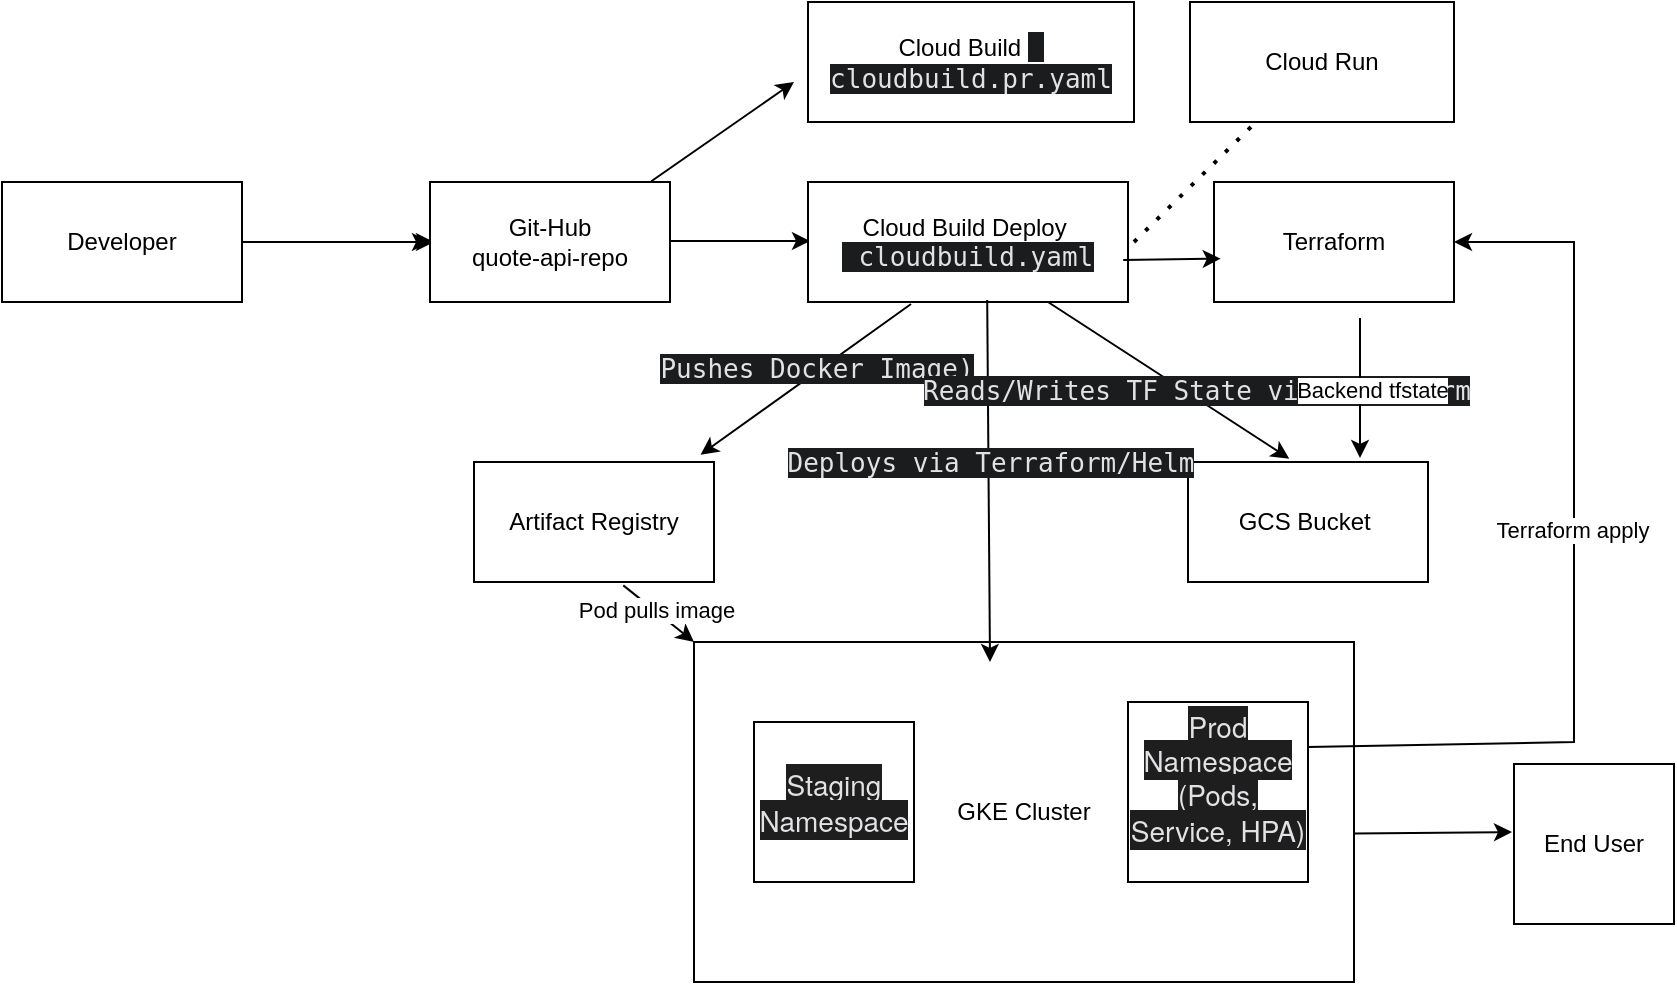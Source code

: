 <mxfile version="27.1.6">
  <diagram name="Page-1" id="L-kXCnLtIF-Kari1PjH5">
    <mxGraphModel dx="1245" dy="464" grid="1" gridSize="10" guides="1" tooltips="1" connect="1" arrows="0" fold="1" page="0" pageScale="1" pageWidth="850" pageHeight="1100" math="0" shadow="0">
      <root>
        <mxCell id="0" />
        <mxCell id="1" parent="0" />
        <mxCell id="RKrF92qqAt3XCPTzt_NF-28" value="" style="edgeStyle=orthogonalEdgeStyle;rounded=0;orthogonalLoop=1;jettySize=auto;html=1;" edge="1" parent="1" source="RKrF92qqAt3XCPTzt_NF-1" target="RKrF92qqAt3XCPTzt_NF-3">
          <mxGeometry relative="1" as="geometry" />
        </mxCell>
        <mxCell id="RKrF92qqAt3XCPTzt_NF-1" value="Developer" style="rounded=0;whiteSpace=wrap;html=1;" vertex="1" parent="1">
          <mxGeometry x="94" y="140" width="120" height="60" as="geometry" />
        </mxCell>
        <mxCell id="RKrF92qqAt3XCPTzt_NF-2" value="" style="endArrow=classic;html=1;rounded=0;" edge="1" parent="1">
          <mxGeometry width="50" height="50" relative="1" as="geometry">
            <mxPoint x="240" y="170" as="sourcePoint" />
            <mxPoint x="310" y="170" as="targetPoint" />
            <Array as="points">
              <mxPoint x="220" y="170" />
            </Array>
          </mxGeometry>
        </mxCell>
        <mxCell id="RKrF92qqAt3XCPTzt_NF-3" value="Git-Hub&lt;div&gt;quote-api-repo&lt;/div&gt;" style="rounded=0;whiteSpace=wrap;html=1;" vertex="1" parent="1">
          <mxGeometry x="308" y="140" width="120" height="60" as="geometry" />
        </mxCell>
        <mxCell id="RKrF92qqAt3XCPTzt_NF-4" value="" style="endArrow=classic;html=1;rounded=0;" edge="1" parent="1">
          <mxGeometry width="50" height="50" relative="1" as="geometry">
            <mxPoint x="428" y="169.5" as="sourcePoint" />
            <mxPoint x="498" y="169.5" as="targetPoint" />
          </mxGeometry>
        </mxCell>
        <mxCell id="RKrF92qqAt3XCPTzt_NF-5" value="Cloud Build Deploy&amp;nbsp;&lt;div&gt;&lt;span style=&quot;background-color: rgb(26, 28, 30); color: rgb(226, 226, 229); font-family: &amp;quot;DM Mono&amp;quot;, monospace; font-size: 13px; text-align: left;&quot;&gt;&amp;nbsp;&lt;/span&gt;&lt;span style=&quot;background-color: rgb(26, 28, 30); color: rgb(226, 226, 229); font-family: &amp;quot;DM Mono&amp;quot;, monospace; font-size: 13px; text-align: left;&quot;&gt;cloudbuild.yaml&lt;/span&gt;&lt;/div&gt;" style="rounded=0;whiteSpace=wrap;html=1;" vertex="1" parent="1">
          <mxGeometry x="497" y="140" width="160" height="60" as="geometry" />
        </mxCell>
        <mxCell id="RKrF92qqAt3XCPTzt_NF-6" value="Artifact Registry" style="rounded=0;whiteSpace=wrap;html=1;" vertex="1" parent="1">
          <mxGeometry x="330" y="280" width="120" height="60" as="geometry" />
        </mxCell>
        <mxCell id="RKrF92qqAt3XCPTzt_NF-7" value="GKE Cluster" style="rounded=0;whiteSpace=wrap;html=1;" vertex="1" parent="1">
          <mxGeometry x="440" y="370" width="330" height="170" as="geometry" />
        </mxCell>
        <mxCell id="RKrF92qqAt3XCPTzt_NF-8" value="GCS Bucket&amp;nbsp;" style="rounded=0;whiteSpace=wrap;html=1;" vertex="1" parent="1">
          <mxGeometry x="687" y="280" width="120" height="60" as="geometry" />
        </mxCell>
        <mxCell id="RKrF92qqAt3XCPTzt_NF-9" value="" style="endArrow=classic;html=1;rounded=0;entryX=0.944;entryY=-0.061;entryDx=0;entryDy=0;entryPerimeter=0;exitX=0.322;exitY=1.017;exitDx=0;exitDy=0;exitPerimeter=0;" edge="1" parent="1" source="RKrF92qqAt3XCPTzt_NF-5" target="RKrF92qqAt3XCPTzt_NF-6">
          <mxGeometry width="50" height="50" relative="1" as="geometry">
            <mxPoint x="490" y="250" as="sourcePoint" />
            <mxPoint x="540" y="200" as="targetPoint" />
          </mxGeometry>
        </mxCell>
        <mxCell id="RKrF92qqAt3XCPTzt_NF-25" value="&lt;span style=&quot;color: rgb(226, 226, 229); font-family: &amp;quot;DM Mono&amp;quot;, monospace; font-size: 13px; text-align: left; text-wrap-mode: wrap; background-color: rgb(26, 28, 30);&quot;&gt;Pushes Docker Image)&lt;/span&gt;" style="edgeLabel;html=1;align=center;verticalAlign=middle;resizable=0;points=[];" vertex="1" connectable="0" parent="RKrF92qqAt3XCPTzt_NF-9">
          <mxGeometry x="-0.12" y="-2" relative="1" as="geometry">
            <mxPoint as="offset" />
          </mxGeometry>
        </mxCell>
        <mxCell id="RKrF92qqAt3XCPTzt_NF-10" value="" style="endArrow=classic;html=1;rounded=0;exitX=0.56;exitY=0.983;exitDx=0;exitDy=0;exitPerimeter=0;" edge="1" parent="1" source="RKrF92qqAt3XCPTzt_NF-5">
          <mxGeometry width="50" height="50" relative="1" as="geometry">
            <mxPoint x="580" y="200" as="sourcePoint" />
            <mxPoint x="588" y="380" as="targetPoint" />
          </mxGeometry>
        </mxCell>
        <mxCell id="RKrF92qqAt3XCPTzt_NF-26" value="&lt;span style=&quot;color: rgb(226, 226, 229); font-family: &amp;quot;DM Mono&amp;quot;, monospace; font-size: 13px; text-align: left; text-wrap-mode: wrap; background-color: rgb(26, 28, 30);&quot;&gt;Deploys via Terraform/Helm&lt;/span&gt;" style="edgeLabel;html=1;align=center;verticalAlign=middle;resizable=0;points=[];" vertex="1" connectable="0" parent="RKrF92qqAt3XCPTzt_NF-10">
          <mxGeometry x="-0.106" y="1" relative="1" as="geometry">
            <mxPoint as="offset" />
          </mxGeometry>
        </mxCell>
        <mxCell id="RKrF92qqAt3XCPTzt_NF-12" value="" style="endArrow=classic;html=1;rounded=0;entryX=0.422;entryY=-0.028;entryDx=0;entryDy=0;entryPerimeter=0;exitX=0.75;exitY=1;exitDx=0;exitDy=0;" edge="1" parent="1" source="RKrF92qqAt3XCPTzt_NF-5" target="RKrF92qqAt3XCPTzt_NF-8">
          <mxGeometry width="50" height="50" relative="1" as="geometry">
            <mxPoint x="580" y="260" as="sourcePoint" />
            <mxPoint x="630" y="210" as="targetPoint" />
            <Array as="points" />
          </mxGeometry>
        </mxCell>
        <mxCell id="RKrF92qqAt3XCPTzt_NF-27" value="&lt;span style=&quot;color: rgb(226, 226, 229); font-family: &amp;quot;DM Mono&amp;quot;, monospace; font-size: 13px; text-align: left; text-wrap-mode: wrap; background-color: rgb(26, 28, 30);&quot;&gt;Reads/Writes TF State via Terraform&lt;/span&gt;" style="edgeLabel;html=1;align=center;verticalAlign=middle;resizable=0;points=[];" vertex="1" connectable="0" parent="RKrF92qqAt3XCPTzt_NF-12">
          <mxGeometry x="0.108" y="-1" relative="1" as="geometry">
            <mxPoint x="8" as="offset" />
          </mxGeometry>
        </mxCell>
        <mxCell id="RKrF92qqAt3XCPTzt_NF-29" value="&lt;span style=&quot;color: rgb(226, 226, 229); font-family: &amp;quot;Google Sans Text&amp;quot;, &amp;quot;Helvetica Neue&amp;quot;, sans-serif; font-size: 14px; text-align: left; background-color: rgb(30, 30, 30);&quot;&gt;Staging Namespace&lt;/span&gt;" style="whiteSpace=wrap;html=1;aspect=fixed;" vertex="1" parent="1">
          <mxGeometry x="470" y="410" width="80" height="80" as="geometry" />
        </mxCell>
        <mxCell id="RKrF92qqAt3XCPTzt_NF-30" value="&#xa;&lt;span style=&quot;color: rgb(226, 226, 229); font-family: &amp;quot;Google Sans Text&amp;quot;, &amp;quot;Helvetica Neue&amp;quot;, sans-serif; font-size: 14px; font-style: normal; font-variant-ligatures: normal; font-variant-caps: normal; font-weight: 400; letter-spacing: normal; orphans: 2; text-align: left; text-indent: 0px; text-transform: none; widows: 2; word-spacing: 0px; -webkit-text-stroke-width: 0px; white-space: normal; background-color: rgb(30, 30, 30); text-decoration-thickness: initial; text-decoration-style: initial; text-decoration-color: initial; display: inline !important; float: none;&quot;&gt;Prod Namespace (Pods, Service, HPA)&lt;/span&gt;&#xa;&#xa;" style="whiteSpace=wrap;html=1;aspect=fixed;" vertex="1" parent="1">
          <mxGeometry x="657" y="400" width="90" height="90" as="geometry" />
        </mxCell>
        <mxCell id="RKrF92qqAt3XCPTzt_NF-31" value="Cloud Build&amp;nbsp;&lt;span style=&quot;color: rgb(226, 226, 229); font-family: &amp;quot;DM Mono&amp;quot;, monospace; font-size: 13px; text-align: left; background-color: rgb(26, 28, 30);&quot;&gt;&amp;nbsp;&lt;/span&gt;&lt;div&gt;&lt;span style=&quot;color: rgb(226, 226, 229); font-family: &amp;quot;DM Mono&amp;quot;, monospace; font-size: 13px; text-align: left; background-color: rgb(26, 28, 30);&quot;&gt;cloudbuild.pr.yaml&lt;/span&gt;&lt;/div&gt;" style="rounded=0;whiteSpace=wrap;html=1;" vertex="1" parent="1">
          <mxGeometry x="497" y="50" width="163" height="60" as="geometry" />
        </mxCell>
        <mxCell id="RKrF92qqAt3XCPTzt_NF-32" value="" style="endArrow=classic;html=1;rounded=0;exitX=0.922;exitY=-0.006;exitDx=0;exitDy=0;exitPerimeter=0;" edge="1" parent="1" source="RKrF92qqAt3XCPTzt_NF-3">
          <mxGeometry width="50" height="50" relative="1" as="geometry">
            <mxPoint x="430" y="130" as="sourcePoint" />
            <mxPoint x="490" y="90" as="targetPoint" />
          </mxGeometry>
        </mxCell>
        <mxCell id="RKrF92qqAt3XCPTzt_NF-33" value="Terraform" style="rounded=0;whiteSpace=wrap;html=1;" vertex="1" parent="1">
          <mxGeometry x="700" y="140" width="120" height="60" as="geometry" />
        </mxCell>
        <mxCell id="RKrF92qqAt3XCPTzt_NF-34" value="" style="endArrow=classic;html=1;rounded=0;exitX=0.985;exitY=0.65;exitDx=0;exitDy=0;exitPerimeter=0;entryX=0.028;entryY=0.639;entryDx=0;entryDy=0;entryPerimeter=0;" edge="1" parent="1" source="RKrF92qqAt3XCPTzt_NF-5" target="RKrF92qqAt3XCPTzt_NF-33">
          <mxGeometry width="50" height="50" relative="1" as="geometry">
            <mxPoint x="460" y="330" as="sourcePoint" />
            <mxPoint x="680" y="180" as="targetPoint" />
          </mxGeometry>
        </mxCell>
        <mxCell id="RKrF92qqAt3XCPTzt_NF-35" value="End User" style="whiteSpace=wrap;html=1;aspect=fixed;" vertex="1" parent="1">
          <mxGeometry x="850" y="431" width="80" height="80" as="geometry" />
        </mxCell>
        <mxCell id="RKrF92qqAt3XCPTzt_NF-36" value="" style="endArrow=classic;html=1;rounded=0;entryX=0;entryY=0.388;entryDx=0;entryDy=0;entryPerimeter=0;exitX=1;exitY=0.563;exitDx=0;exitDy=0;exitPerimeter=0;" edge="1" parent="1" source="RKrF92qqAt3XCPTzt_NF-7">
          <mxGeometry width="50" height="50" relative="1" as="geometry">
            <mxPoint x="780" y="465" as="sourcePoint" />
            <mxPoint x="849" y="465.04" as="targetPoint" />
          </mxGeometry>
        </mxCell>
        <mxCell id="RKrF92qqAt3XCPTzt_NF-38" value="" style="endArrow=classic;html=1;rounded=0;exitX=0.5;exitY=1;exitDx=0;exitDy=0;" edge="1" parent="1">
          <mxGeometry width="50" height="50" relative="1" as="geometry">
            <mxPoint x="773" y="208" as="sourcePoint" />
            <mxPoint x="773" y="278" as="targetPoint" />
          </mxGeometry>
        </mxCell>
        <mxCell id="RKrF92qqAt3XCPTzt_NF-39" value="Backend tfstate" style="edgeLabel;html=1;align=center;verticalAlign=middle;resizable=0;points=[];" vertex="1" connectable="0" parent="RKrF92qqAt3XCPTzt_NF-38">
          <mxGeometry x="0.029" y="4" relative="1" as="geometry">
            <mxPoint x="2" as="offset" />
          </mxGeometry>
        </mxCell>
        <mxCell id="RKrF92qqAt3XCPTzt_NF-41" value="" style="endArrow=classic;html=1;rounded=0;entryX=1;entryY=0.5;entryDx=0;entryDy=0;exitX=1;exitY=0.25;exitDx=0;exitDy=0;" edge="1" parent="1" source="RKrF92qqAt3XCPTzt_NF-30" target="RKrF92qqAt3XCPTzt_NF-33">
          <mxGeometry width="50" height="50" relative="1" as="geometry">
            <mxPoint x="880" y="380" as="sourcePoint" />
            <mxPoint x="840" y="110" as="targetPoint" />
            <Array as="points">
              <mxPoint x="880" y="420" />
              <mxPoint x="880" y="170" />
            </Array>
          </mxGeometry>
        </mxCell>
        <mxCell id="RKrF92qqAt3XCPTzt_NF-42" value="Terraform apply" style="edgeLabel;html=1;align=center;verticalAlign=middle;resizable=0;points=[];" vertex="1" connectable="0" parent="RKrF92qqAt3XCPTzt_NF-41">
          <mxGeometry x="0.081" y="1" relative="1" as="geometry">
            <mxPoint as="offset" />
          </mxGeometry>
        </mxCell>
        <mxCell id="RKrF92qqAt3XCPTzt_NF-43" value="" style="endArrow=classic;html=1;rounded=0;exitX=0.622;exitY=1.028;exitDx=0;exitDy=0;exitPerimeter=0;entryX=0;entryY=0;entryDx=0;entryDy=0;" edge="1" parent="1" source="RKrF92qqAt3XCPTzt_NF-6" target="RKrF92qqAt3XCPTzt_NF-7">
          <mxGeometry width="50" height="50" relative="1" as="geometry">
            <mxPoint x="320" y="450" as="sourcePoint" />
            <mxPoint x="370" y="400" as="targetPoint" />
          </mxGeometry>
        </mxCell>
        <mxCell id="RKrF92qqAt3XCPTzt_NF-44" value="Pod pulls image" style="edgeLabel;html=1;align=center;verticalAlign=middle;resizable=0;points=[];" vertex="1" connectable="0" parent="RKrF92qqAt3XCPTzt_NF-43">
          <mxGeometry x="-0.117" y="1" relative="1" as="geometry">
            <mxPoint as="offset" />
          </mxGeometry>
        </mxCell>
        <mxCell id="RKrF92qqAt3XCPTzt_NF-45" value="Cloud Run" style="rounded=0;whiteSpace=wrap;html=1;" vertex="1" parent="1">
          <mxGeometry x="688" y="50" width="132" height="60" as="geometry" />
        </mxCell>
        <mxCell id="RKrF92qqAt3XCPTzt_NF-46" value="" style="endArrow=none;dashed=1;html=1;dashPattern=1 3;strokeWidth=2;rounded=0;entryX=0.25;entryY=1;entryDx=0;entryDy=0;" edge="1" parent="1" target="RKrF92qqAt3XCPTzt_NF-45">
          <mxGeometry width="50" height="50" relative="1" as="geometry">
            <mxPoint x="660" y="170" as="sourcePoint" />
            <mxPoint x="710" y="120" as="targetPoint" />
          </mxGeometry>
        </mxCell>
      </root>
    </mxGraphModel>
  </diagram>
</mxfile>

